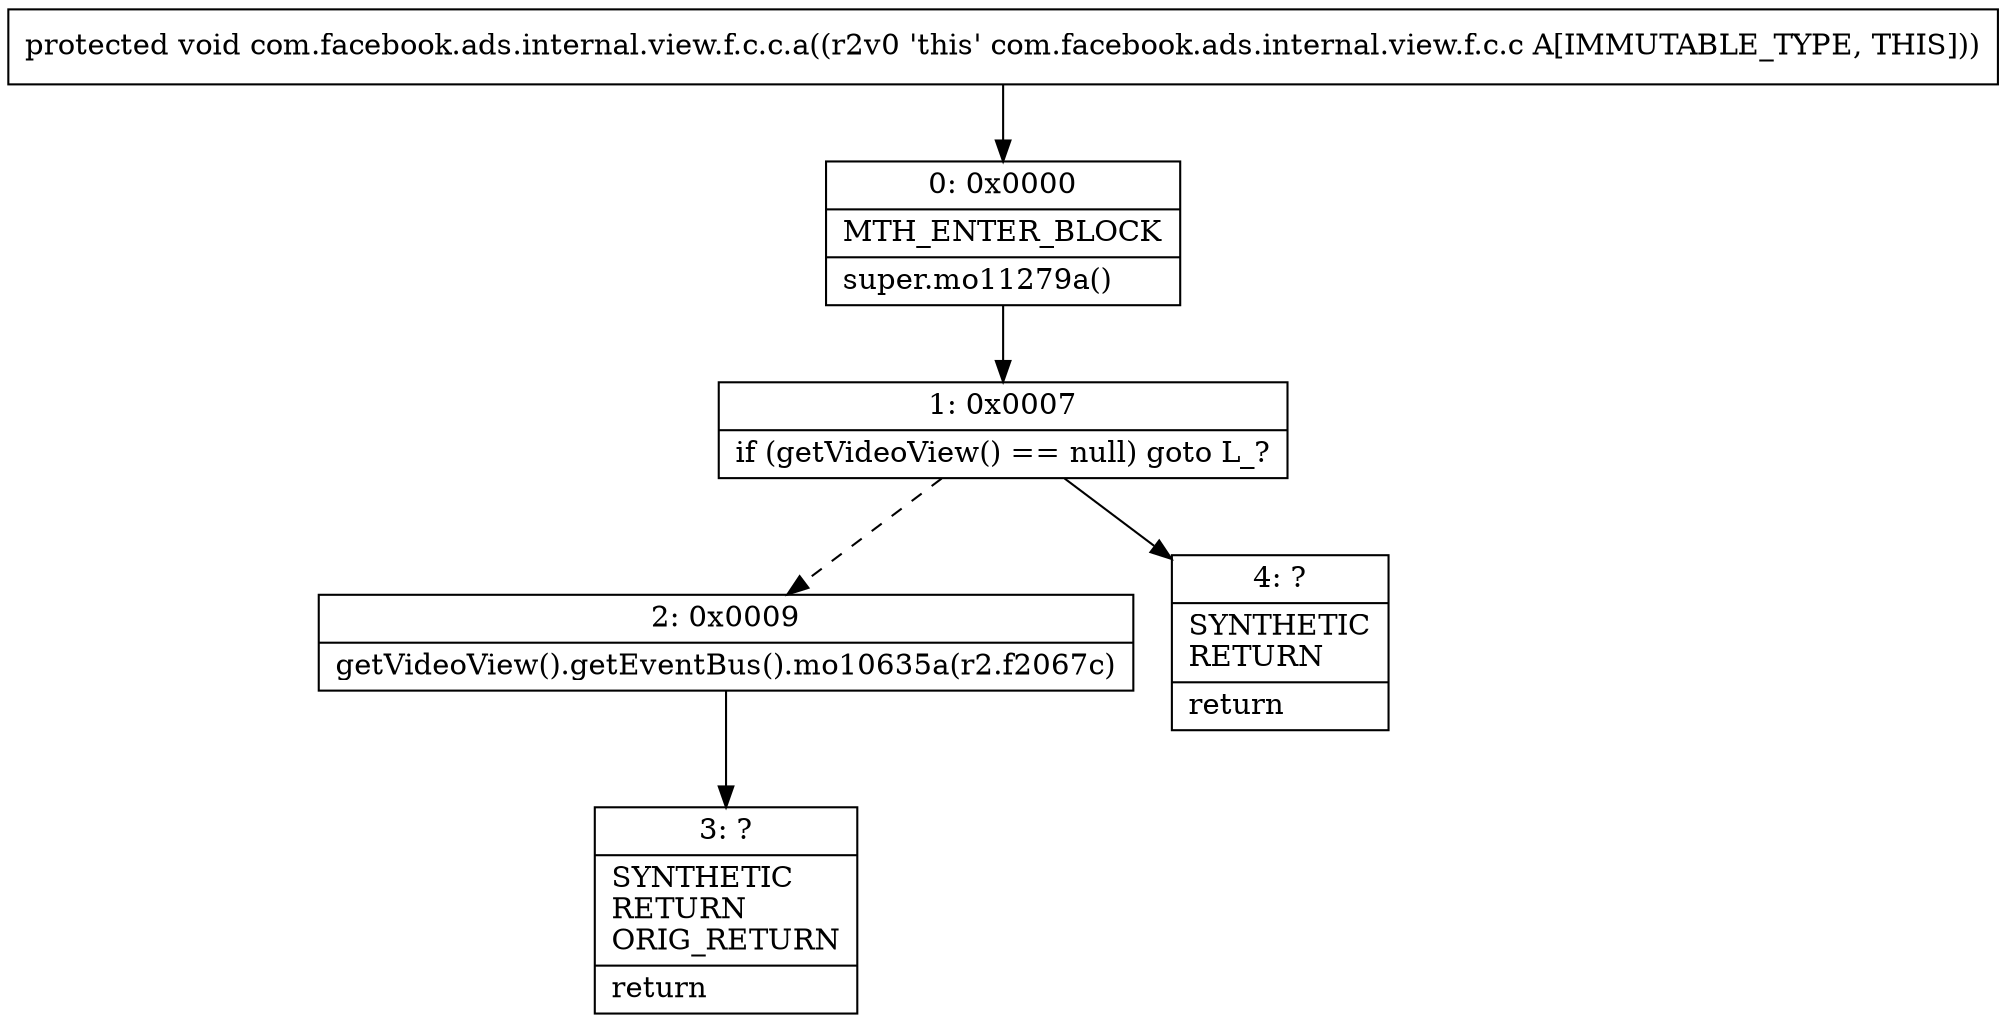 digraph "CFG forcom.facebook.ads.internal.view.f.c.c.a()V" {
Node_0 [shape=record,label="{0\:\ 0x0000|MTH_ENTER_BLOCK\l|super.mo11279a()\l}"];
Node_1 [shape=record,label="{1\:\ 0x0007|if (getVideoView() == null) goto L_?\l}"];
Node_2 [shape=record,label="{2\:\ 0x0009|getVideoView().getEventBus().mo10635a(r2.f2067c)\l}"];
Node_3 [shape=record,label="{3\:\ ?|SYNTHETIC\lRETURN\lORIG_RETURN\l|return\l}"];
Node_4 [shape=record,label="{4\:\ ?|SYNTHETIC\lRETURN\l|return\l}"];
MethodNode[shape=record,label="{protected void com.facebook.ads.internal.view.f.c.c.a((r2v0 'this' com.facebook.ads.internal.view.f.c.c A[IMMUTABLE_TYPE, THIS])) }"];
MethodNode -> Node_0;
Node_0 -> Node_1;
Node_1 -> Node_2[style=dashed];
Node_1 -> Node_4;
Node_2 -> Node_3;
}

